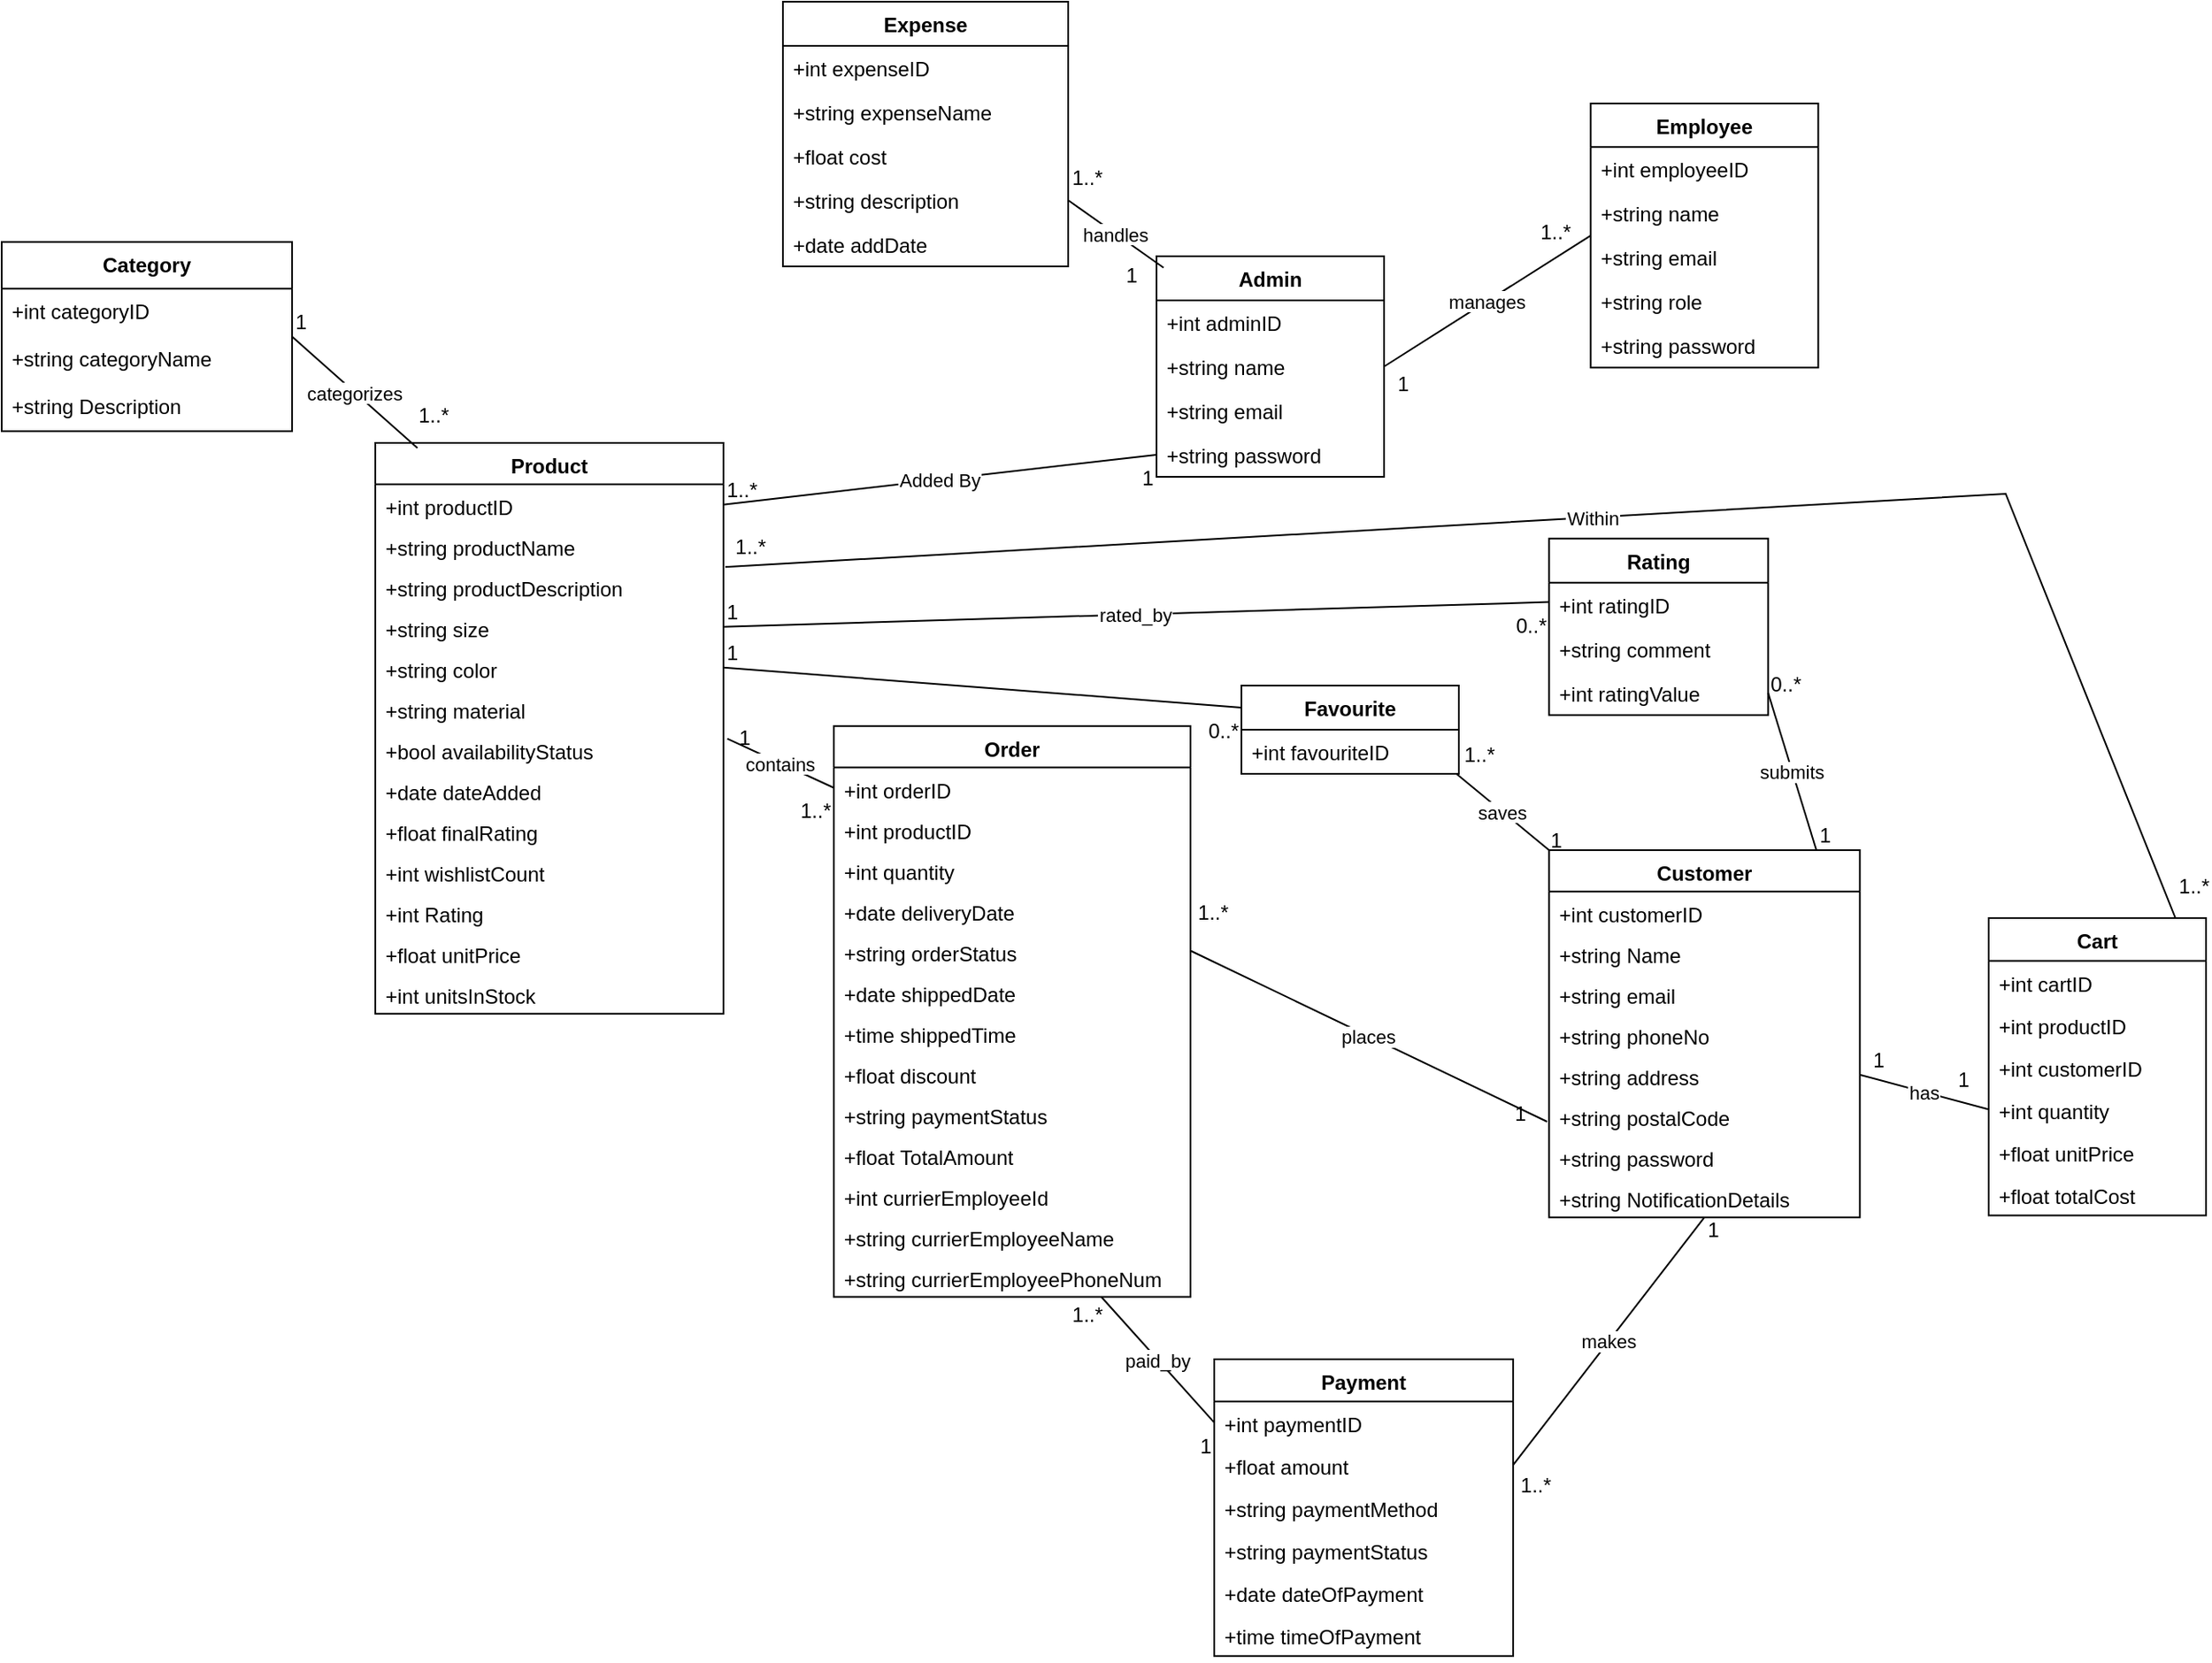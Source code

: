 <mxfile version="24.8.6">
  <diagram name="Page-1" id="sSUNiJWBVMpFFrQlbmdP">
    <mxGraphModel dx="2744" dy="2328" grid="1" gridSize="10" guides="1" tooltips="1" connect="1" arrows="1" fold="1" page="1" pageScale="1" pageWidth="850" pageHeight="1100" math="0" shadow="0">
      <root>
        <mxCell id="0" />
        <mxCell id="1" parent="0" />
        <mxCell id="ScmmdYI26w7pvmoBLU-k-143" value="Product" style="swimlane;fontStyle=1;align=center;verticalAlign=top;childLayout=stackLayout;horizontal=1;startSize=24.341;horizontalStack=0;resizeParent=1;resizeParentMax=0;resizeLast=0;collapsible=0;marginBottom=0;" parent="1" vertex="1">
          <mxGeometry x="290" y="-150" width="205" height="336.341" as="geometry" />
        </mxCell>
        <mxCell id="ScmmdYI26w7pvmoBLU-k-144" value="+int productID" style="text;strokeColor=none;fillColor=none;align=left;verticalAlign=top;spacingLeft=4;spacingRight=4;overflow=hidden;rotatable=0;points=[[0,0.5],[1,0.5]];portConstraint=eastwest;" parent="ScmmdYI26w7pvmoBLU-k-143" vertex="1">
          <mxGeometry y="24.341" width="205" height="24" as="geometry" />
        </mxCell>
        <mxCell id="ScmmdYI26w7pvmoBLU-k-145" value="+string productName" style="text;strokeColor=none;fillColor=none;align=left;verticalAlign=top;spacingLeft=4;spacingRight=4;overflow=hidden;rotatable=0;points=[[0,0.5],[1,0.5]];portConstraint=eastwest;" parent="ScmmdYI26w7pvmoBLU-k-143" vertex="1">
          <mxGeometry y="48.341" width="205" height="24" as="geometry" />
        </mxCell>
        <mxCell id="ScmmdYI26w7pvmoBLU-k-146" value="+string productDescription" style="text;strokeColor=none;fillColor=none;align=left;verticalAlign=top;spacingLeft=4;spacingRight=4;overflow=hidden;rotatable=0;points=[[0,0.5],[1,0.5]];portConstraint=eastwest;" parent="ScmmdYI26w7pvmoBLU-k-143" vertex="1">
          <mxGeometry y="72.341" width="205" height="24" as="geometry" />
        </mxCell>
        <mxCell id="ScmmdYI26w7pvmoBLU-k-147" value="+string size" style="text;strokeColor=none;fillColor=none;align=left;verticalAlign=top;spacingLeft=4;spacingRight=4;overflow=hidden;rotatable=0;points=[[0,0.5],[1,0.5]];portConstraint=eastwest;" parent="ScmmdYI26w7pvmoBLU-k-143" vertex="1">
          <mxGeometry y="96.341" width="205" height="24" as="geometry" />
        </mxCell>
        <mxCell id="ScmmdYI26w7pvmoBLU-k-148" value="+string color" style="text;strokeColor=none;fillColor=none;align=left;verticalAlign=top;spacingLeft=4;spacingRight=4;overflow=hidden;rotatable=0;points=[[0,0.5],[1,0.5]];portConstraint=eastwest;" parent="ScmmdYI26w7pvmoBLU-k-143" vertex="1">
          <mxGeometry y="120.341" width="205" height="24" as="geometry" />
        </mxCell>
        <mxCell id="ScmmdYI26w7pvmoBLU-k-149" value="+string material" style="text;strokeColor=none;fillColor=none;align=left;verticalAlign=top;spacingLeft=4;spacingRight=4;overflow=hidden;rotatable=0;points=[[0,0.5],[1,0.5]];portConstraint=eastwest;" parent="ScmmdYI26w7pvmoBLU-k-143" vertex="1">
          <mxGeometry y="144.341" width="205" height="24" as="geometry" />
        </mxCell>
        <mxCell id="ScmmdYI26w7pvmoBLU-k-150" value="+bool availabilityStatus" style="text;strokeColor=none;fillColor=none;align=left;verticalAlign=top;spacingLeft=4;spacingRight=4;overflow=hidden;rotatable=0;points=[[0,0.5],[1,0.5]];portConstraint=eastwest;" parent="ScmmdYI26w7pvmoBLU-k-143" vertex="1">
          <mxGeometry y="168.341" width="205" height="24" as="geometry" />
        </mxCell>
        <mxCell id="ScmmdYI26w7pvmoBLU-k-151" value="+date dateAdded" style="text;strokeColor=none;fillColor=none;align=left;verticalAlign=top;spacingLeft=4;spacingRight=4;overflow=hidden;rotatable=0;points=[[0,0.5],[1,0.5]];portConstraint=eastwest;" parent="ScmmdYI26w7pvmoBLU-k-143" vertex="1">
          <mxGeometry y="192.341" width="205" height="24" as="geometry" />
        </mxCell>
        <mxCell id="ScmmdYI26w7pvmoBLU-k-152" value="+float finalRating" style="text;strokeColor=none;fillColor=none;align=left;verticalAlign=top;spacingLeft=4;spacingRight=4;overflow=hidden;rotatable=0;points=[[0,0.5],[1,0.5]];portConstraint=eastwest;" parent="ScmmdYI26w7pvmoBLU-k-143" vertex="1">
          <mxGeometry y="216.341" width="205" height="24" as="geometry" />
        </mxCell>
        <mxCell id="ScmmdYI26w7pvmoBLU-k-154" value="+int wishlistCount" style="text;strokeColor=none;fillColor=none;align=left;verticalAlign=top;spacingLeft=4;spacingRight=4;overflow=hidden;rotatable=0;points=[[0,0.5],[1,0.5]];portConstraint=eastwest;" parent="ScmmdYI26w7pvmoBLU-k-143" vertex="1">
          <mxGeometry y="240.341" width="205" height="24" as="geometry" />
        </mxCell>
        <mxCell id="34ZibDvPMCApKAnHF6sJ-1" value="+int Rating" style="text;strokeColor=none;fillColor=none;align=left;verticalAlign=top;spacingLeft=4;spacingRight=4;overflow=hidden;rotatable=0;points=[[0,0.5],[1,0.5]];portConstraint=eastwest;" parent="ScmmdYI26w7pvmoBLU-k-143" vertex="1">
          <mxGeometry y="264.341" width="205" height="24" as="geometry" />
        </mxCell>
        <mxCell id="K6QkxCRquSAkjNnAn1gc-12" value="+float unitPrice" style="text;strokeColor=none;fillColor=none;align=left;verticalAlign=top;spacingLeft=4;spacingRight=4;overflow=hidden;rotatable=0;points=[[0,0.5],[1,0.5]];portConstraint=eastwest;" vertex="1" parent="ScmmdYI26w7pvmoBLU-k-143">
          <mxGeometry y="288.341" width="205" height="24" as="geometry" />
        </mxCell>
        <mxCell id="K6QkxCRquSAkjNnAn1gc-13" value="+int unitsInStock" style="text;strokeColor=none;fillColor=none;align=left;verticalAlign=top;spacingLeft=4;spacingRight=4;overflow=hidden;rotatable=0;points=[[0,0.5],[1,0.5]];portConstraint=eastwest;" vertex="1" parent="ScmmdYI26w7pvmoBLU-k-143">
          <mxGeometry y="312.341" width="205" height="24" as="geometry" />
        </mxCell>
        <mxCell id="ScmmdYI26w7pvmoBLU-k-157" value="Category" style="swimlane;fontStyle=1;align=center;verticalAlign=top;childLayout=stackLayout;horizontal=1;startSize=27.6;horizontalStack=0;resizeParent=1;resizeParentMax=0;resizeLast=0;collapsible=0;marginBottom=0;" parent="1" vertex="1">
          <mxGeometry x="70" y="-268.43" width="171" height="111.6" as="geometry" />
        </mxCell>
        <mxCell id="ScmmdYI26w7pvmoBLU-k-158" value="+int categoryID" style="text;strokeColor=none;fillColor=none;align=left;verticalAlign=top;spacingLeft=4;spacingRight=4;overflow=hidden;rotatable=0;points=[[0,0.5],[1,0.5]];portConstraint=eastwest;" parent="ScmmdYI26w7pvmoBLU-k-157" vertex="1">
          <mxGeometry y="27.6" width="171" height="28" as="geometry" />
        </mxCell>
        <mxCell id="ScmmdYI26w7pvmoBLU-k-159" value="+string categoryName" style="text;strokeColor=none;fillColor=none;align=left;verticalAlign=top;spacingLeft=4;spacingRight=4;overflow=hidden;rotatable=0;points=[[0,0.5],[1,0.5]];portConstraint=eastwest;" parent="ScmmdYI26w7pvmoBLU-k-157" vertex="1">
          <mxGeometry y="55.6" width="171" height="28" as="geometry" />
        </mxCell>
        <mxCell id="34ZibDvPMCApKAnHF6sJ-2" value="+string Description" style="text;strokeColor=none;fillColor=none;align=left;verticalAlign=top;spacingLeft=4;spacingRight=4;overflow=hidden;rotatable=0;points=[[0,0.5],[1,0.5]];portConstraint=eastwest;" parent="ScmmdYI26w7pvmoBLU-k-157" vertex="1">
          <mxGeometry y="83.6" width="171" height="28" as="geometry" />
        </mxCell>
        <mxCell id="ScmmdYI26w7pvmoBLU-k-161" value="Customer" style="swimlane;fontStyle=1;align=center;verticalAlign=top;childLayout=stackLayout;horizontal=1;startSize=24.341;horizontalStack=0;resizeParent=1;resizeParentMax=0;resizeLast=0;collapsible=0;marginBottom=0;" parent="1" vertex="1">
          <mxGeometry x="981.16" y="90.0" width="183" height="216.341" as="geometry" />
        </mxCell>
        <mxCell id="ScmmdYI26w7pvmoBLU-k-162" value="+int customerID" style="text;strokeColor=none;fillColor=none;align=left;verticalAlign=top;spacingLeft=4;spacingRight=4;overflow=hidden;rotatable=0;points=[[0,0.5],[1,0.5]];portConstraint=eastwest;" parent="ScmmdYI26w7pvmoBLU-k-161" vertex="1">
          <mxGeometry y="24.341" width="183" height="24" as="geometry" />
        </mxCell>
        <mxCell id="ScmmdYI26w7pvmoBLU-k-163" value="+string Name" style="text;strokeColor=none;fillColor=none;align=left;verticalAlign=top;spacingLeft=4;spacingRight=4;overflow=hidden;rotatable=0;points=[[0,0.5],[1,0.5]];portConstraint=eastwest;" parent="ScmmdYI26w7pvmoBLU-k-161" vertex="1">
          <mxGeometry y="48.341" width="183" height="24" as="geometry" />
        </mxCell>
        <mxCell id="ScmmdYI26w7pvmoBLU-k-165" value="+string email" style="text;strokeColor=none;fillColor=none;align=left;verticalAlign=top;spacingLeft=4;spacingRight=4;overflow=hidden;rotatable=0;points=[[0,0.5],[1,0.5]];portConstraint=eastwest;" parent="ScmmdYI26w7pvmoBLU-k-161" vertex="1">
          <mxGeometry y="72.341" width="183" height="24" as="geometry" />
        </mxCell>
        <mxCell id="ScmmdYI26w7pvmoBLU-k-166" value="+string phoneNo" style="text;strokeColor=none;fillColor=none;align=left;verticalAlign=top;spacingLeft=4;spacingRight=4;overflow=hidden;rotatable=0;points=[[0,0.5],[1,0.5]];portConstraint=eastwest;" parent="ScmmdYI26w7pvmoBLU-k-161" vertex="1">
          <mxGeometry y="96.341" width="183" height="24" as="geometry" />
        </mxCell>
        <mxCell id="ScmmdYI26w7pvmoBLU-k-167" value="+string address" style="text;strokeColor=none;fillColor=none;align=left;verticalAlign=top;spacingLeft=4;spacingRight=4;overflow=hidden;rotatable=0;points=[[0,0.5],[1,0.5]];portConstraint=eastwest;" parent="ScmmdYI26w7pvmoBLU-k-161" vertex="1">
          <mxGeometry y="120.341" width="183" height="24" as="geometry" />
        </mxCell>
        <mxCell id="ScmmdYI26w7pvmoBLU-k-170" value="+string postalCode" style="text;strokeColor=none;fillColor=none;align=left;verticalAlign=top;spacingLeft=4;spacingRight=4;overflow=hidden;rotatable=0;points=[[0,0.5],[1,0.5]];portConstraint=eastwest;" parent="ScmmdYI26w7pvmoBLU-k-161" vertex="1">
          <mxGeometry y="144.341" width="183" height="24" as="geometry" />
        </mxCell>
        <mxCell id="ScmmdYI26w7pvmoBLU-k-172" value="+string password" style="text;strokeColor=none;fillColor=none;align=left;verticalAlign=top;spacingLeft=4;spacingRight=4;overflow=hidden;rotatable=0;points=[[0,0.5],[1,0.5]];portConstraint=eastwest;" parent="ScmmdYI26w7pvmoBLU-k-161" vertex="1">
          <mxGeometry y="168.341" width="183" height="24" as="geometry" />
        </mxCell>
        <mxCell id="K6QkxCRquSAkjNnAn1gc-8" value="+string NotificationDetails" style="text;strokeColor=none;fillColor=none;align=left;verticalAlign=top;spacingLeft=4;spacingRight=4;overflow=hidden;rotatable=0;points=[[0,0.5],[1,0.5]];portConstraint=eastwest;" vertex="1" parent="ScmmdYI26w7pvmoBLU-k-161">
          <mxGeometry y="192.341" width="183" height="24" as="geometry" />
        </mxCell>
        <mxCell id="ScmmdYI26w7pvmoBLU-k-175" value="Cart" style="swimlane;fontStyle=1;align=center;verticalAlign=top;childLayout=stackLayout;horizontal=1;startSize=25.253;horizontalStack=0;resizeParent=1;resizeParentMax=0;resizeLast=0;collapsible=0;marginBottom=0;" parent="1" vertex="1">
          <mxGeometry x="1240" y="130.0" width="128" height="175.253" as="geometry" />
        </mxCell>
        <mxCell id="ScmmdYI26w7pvmoBLU-k-176" value="+int cartID" style="text;strokeColor=none;fillColor=none;align=left;verticalAlign=top;spacingLeft=4;spacingRight=4;overflow=hidden;rotatable=0;points=[[0,0.5],[1,0.5]];portConstraint=eastwest;" parent="ScmmdYI26w7pvmoBLU-k-175" vertex="1">
          <mxGeometry y="25.253" width="128" height="25" as="geometry" />
        </mxCell>
        <mxCell id="ScmmdYI26w7pvmoBLU-k-177" value="+int productID" style="text;strokeColor=none;fillColor=none;align=left;verticalAlign=top;spacingLeft=4;spacingRight=4;overflow=hidden;rotatable=0;points=[[0,0.5],[1,0.5]];portConstraint=eastwest;" parent="ScmmdYI26w7pvmoBLU-k-175" vertex="1">
          <mxGeometry y="50.253" width="128" height="25" as="geometry" />
        </mxCell>
        <mxCell id="ScmmdYI26w7pvmoBLU-k-178" value="+int customerID" style="text;strokeColor=none;fillColor=none;align=left;verticalAlign=top;spacingLeft=4;spacingRight=4;overflow=hidden;rotatable=0;points=[[0,0.5],[1,0.5]];portConstraint=eastwest;" parent="ScmmdYI26w7pvmoBLU-k-175" vertex="1">
          <mxGeometry y="75.253" width="128" height="25" as="geometry" />
        </mxCell>
        <mxCell id="ScmmdYI26w7pvmoBLU-k-179" value="+int quantity" style="text;strokeColor=none;fillColor=none;align=left;verticalAlign=top;spacingLeft=4;spacingRight=4;overflow=hidden;rotatable=0;points=[[0,0.5],[1,0.5]];portConstraint=eastwest;" parent="ScmmdYI26w7pvmoBLU-k-175" vertex="1">
          <mxGeometry y="100.253" width="128" height="25" as="geometry" />
        </mxCell>
        <mxCell id="ScmmdYI26w7pvmoBLU-k-180" value="+float unitPrice" style="text;strokeColor=none;fillColor=none;align=left;verticalAlign=top;spacingLeft=4;spacingRight=4;overflow=hidden;rotatable=0;points=[[0,0.5],[1,0.5]];portConstraint=eastwest;" parent="ScmmdYI26w7pvmoBLU-k-175" vertex="1">
          <mxGeometry y="125.253" width="128" height="25" as="geometry" />
        </mxCell>
        <mxCell id="ScmmdYI26w7pvmoBLU-k-181" value="+float totalCost" style="text;strokeColor=none;fillColor=none;align=left;verticalAlign=top;spacingLeft=4;spacingRight=4;overflow=hidden;rotatable=0;points=[[0,0.5],[1,0.5]];portConstraint=eastwest;" parent="ScmmdYI26w7pvmoBLU-k-175" vertex="1">
          <mxGeometry y="150.253" width="128" height="25" as="geometry" />
        </mxCell>
        <mxCell id="ScmmdYI26w7pvmoBLU-k-183" value="Order" style="swimlane;fontStyle=1;align=center;verticalAlign=top;childLayout=stackLayout;horizontal=1;startSize=24.432;horizontalStack=0;resizeParent=1;resizeParentMax=0;resizeLast=0;collapsible=0;marginBottom=0;" parent="1" vertex="1">
          <mxGeometry x="560" y="16.82" width="210" height="336.432" as="geometry" />
        </mxCell>
        <mxCell id="ScmmdYI26w7pvmoBLU-k-184" value="+int orderID" style="text;strokeColor=none;fillColor=none;align=left;verticalAlign=top;spacingLeft=4;spacingRight=4;overflow=hidden;rotatable=0;points=[[0,0.5],[1,0.5]];portConstraint=eastwest;" parent="ScmmdYI26w7pvmoBLU-k-183" vertex="1">
          <mxGeometry y="24.432" width="210" height="24" as="geometry" />
        </mxCell>
        <mxCell id="ScmmdYI26w7pvmoBLU-k-186" value="+int productID" style="text;strokeColor=none;fillColor=none;align=left;verticalAlign=top;spacingLeft=4;spacingRight=4;overflow=hidden;rotatable=0;points=[[0,0.5],[1,0.5]];portConstraint=eastwest;" parent="ScmmdYI26w7pvmoBLU-k-183" vertex="1">
          <mxGeometry y="48.432" width="210" height="24" as="geometry" />
        </mxCell>
        <mxCell id="ScmmdYI26w7pvmoBLU-k-187" value="+int quantity" style="text;strokeColor=none;fillColor=none;align=left;verticalAlign=top;spacingLeft=4;spacingRight=4;overflow=hidden;rotatable=0;points=[[0,0.5],[1,0.5]];portConstraint=eastwest;" parent="ScmmdYI26w7pvmoBLU-k-183" vertex="1">
          <mxGeometry y="72.432" width="210" height="24" as="geometry" />
        </mxCell>
        <mxCell id="ScmmdYI26w7pvmoBLU-k-188" value="+date deliveryDate" style="text;strokeColor=none;fillColor=none;align=left;verticalAlign=top;spacingLeft=4;spacingRight=4;overflow=hidden;rotatable=0;points=[[0,0.5],[1,0.5]];portConstraint=eastwest;" parent="ScmmdYI26w7pvmoBLU-k-183" vertex="1">
          <mxGeometry y="96.432" width="210" height="24" as="geometry" />
        </mxCell>
        <mxCell id="ScmmdYI26w7pvmoBLU-k-189" value="+string orderStatus" style="text;strokeColor=none;fillColor=none;align=left;verticalAlign=top;spacingLeft=4;spacingRight=4;overflow=hidden;rotatable=0;points=[[0,0.5],[1,0.5]];portConstraint=eastwest;" parent="ScmmdYI26w7pvmoBLU-k-183" vertex="1">
          <mxGeometry y="120.432" width="210" height="24" as="geometry" />
        </mxCell>
        <mxCell id="ScmmdYI26w7pvmoBLU-k-190" value="+date shippedDate" style="text;strokeColor=none;fillColor=none;align=left;verticalAlign=top;spacingLeft=4;spacingRight=4;overflow=hidden;rotatable=0;points=[[0,0.5],[1,0.5]];portConstraint=eastwest;" parent="ScmmdYI26w7pvmoBLU-k-183" vertex="1">
          <mxGeometry y="144.432" width="210" height="24" as="geometry" />
        </mxCell>
        <mxCell id="ScmmdYI26w7pvmoBLU-k-191" value="+time shippedTime" style="text;strokeColor=none;fillColor=none;align=left;verticalAlign=top;spacingLeft=4;spacingRight=4;overflow=hidden;rotatable=0;points=[[0,0.5],[1,0.5]];portConstraint=eastwest;" parent="ScmmdYI26w7pvmoBLU-k-183" vertex="1">
          <mxGeometry y="168.432" width="210" height="24" as="geometry" />
        </mxCell>
        <mxCell id="ScmmdYI26w7pvmoBLU-k-192" value="+float discount" style="text;strokeColor=none;fillColor=none;align=left;verticalAlign=top;spacingLeft=4;spacingRight=4;overflow=hidden;rotatable=0;points=[[0,0.5],[1,0.5]];portConstraint=eastwest;" parent="ScmmdYI26w7pvmoBLU-k-183" vertex="1">
          <mxGeometry y="192.432" width="210" height="24" as="geometry" />
        </mxCell>
        <mxCell id="ScmmdYI26w7pvmoBLU-k-193" value="+string paymentStatus" style="text;strokeColor=none;fillColor=none;align=left;verticalAlign=top;spacingLeft=4;spacingRight=4;overflow=hidden;rotatable=0;points=[[0,0.5],[1,0.5]];portConstraint=eastwest;" parent="ScmmdYI26w7pvmoBLU-k-183" vertex="1">
          <mxGeometry y="216.432" width="210" height="24" as="geometry" />
        </mxCell>
        <mxCell id="ScmmdYI26w7pvmoBLU-k-194" value="+float TotalAmount" style="text;strokeColor=none;fillColor=none;align=left;verticalAlign=top;spacingLeft=4;spacingRight=4;overflow=hidden;rotatable=0;points=[[0,0.5],[1,0.5]];portConstraint=eastwest;" parent="ScmmdYI26w7pvmoBLU-k-183" vertex="1">
          <mxGeometry y="240.432" width="210" height="24" as="geometry" />
        </mxCell>
        <mxCell id="K6QkxCRquSAkjNnAn1gc-4" value="+int currierEmployeeId" style="text;strokeColor=none;fillColor=none;align=left;verticalAlign=top;spacingLeft=4;spacingRight=4;overflow=hidden;rotatable=0;points=[[0,0.5],[1,0.5]];portConstraint=eastwest;" vertex="1" parent="ScmmdYI26w7pvmoBLU-k-183">
          <mxGeometry y="264.432" width="210" height="24" as="geometry" />
        </mxCell>
        <mxCell id="K6QkxCRquSAkjNnAn1gc-5" value="+string currierEmployeeName" style="text;strokeColor=none;fillColor=none;align=left;verticalAlign=top;spacingLeft=4;spacingRight=4;overflow=hidden;rotatable=0;points=[[0,0.5],[1,0.5]];portConstraint=eastwest;" vertex="1" parent="ScmmdYI26w7pvmoBLU-k-183">
          <mxGeometry y="288.432" width="210" height="24" as="geometry" />
        </mxCell>
        <mxCell id="K6QkxCRquSAkjNnAn1gc-6" value="+string currierEmployeePhoneNum" style="text;strokeColor=none;fillColor=none;align=left;verticalAlign=top;spacingLeft=4;spacingRight=4;overflow=hidden;rotatable=0;points=[[0,0.5],[1,0.5]];portConstraint=eastwest;" vertex="1" parent="ScmmdYI26w7pvmoBLU-k-183">
          <mxGeometry y="312.432" width="210" height="24" as="geometry" />
        </mxCell>
        <mxCell id="ScmmdYI26w7pvmoBLU-k-202" value="Employee" style="swimlane;fontStyle=1;align=center;verticalAlign=top;childLayout=stackLayout;horizontal=1;startSize=25.569;horizontalStack=0;resizeParent=1;resizeParentMax=0;resizeLast=0;collapsible=0;marginBottom=0;" parent="1" vertex="1">
          <mxGeometry x="1005.66" y="-350.0" width="134" height="155.569" as="geometry" />
        </mxCell>
        <mxCell id="ScmmdYI26w7pvmoBLU-k-203" value="+int employeeID" style="text;strokeColor=none;fillColor=none;align=left;verticalAlign=top;spacingLeft=4;spacingRight=4;overflow=hidden;rotatable=0;points=[[0,0.5],[1,0.5]];portConstraint=eastwest;" parent="ScmmdYI26w7pvmoBLU-k-202" vertex="1">
          <mxGeometry y="25.569" width="134" height="26" as="geometry" />
        </mxCell>
        <mxCell id="ScmmdYI26w7pvmoBLU-k-204" value="+string name" style="text;strokeColor=none;fillColor=none;align=left;verticalAlign=top;spacingLeft=4;spacingRight=4;overflow=hidden;rotatable=0;points=[[0,0.5],[1,0.5]];portConstraint=eastwest;" parent="ScmmdYI26w7pvmoBLU-k-202" vertex="1">
          <mxGeometry y="51.569" width="134" height="26" as="geometry" />
        </mxCell>
        <mxCell id="ScmmdYI26w7pvmoBLU-k-205" value="+string email" style="text;strokeColor=none;fillColor=none;align=left;verticalAlign=top;spacingLeft=4;spacingRight=4;overflow=hidden;rotatable=0;points=[[0,0.5],[1,0.5]];portConstraint=eastwest;" parent="ScmmdYI26w7pvmoBLU-k-202" vertex="1">
          <mxGeometry y="77.569" width="134" height="26" as="geometry" />
        </mxCell>
        <mxCell id="ScmmdYI26w7pvmoBLU-k-206" value="+string role" style="text;strokeColor=none;fillColor=none;align=left;verticalAlign=top;spacingLeft=4;spacingRight=4;overflow=hidden;rotatable=0;points=[[0,0.5],[1,0.5]];portConstraint=eastwest;" parent="ScmmdYI26w7pvmoBLU-k-202" vertex="1">
          <mxGeometry y="103.569" width="134" height="26" as="geometry" />
        </mxCell>
        <mxCell id="ScmmdYI26w7pvmoBLU-k-207" value="+string password" style="text;strokeColor=none;fillColor=none;align=left;verticalAlign=top;spacingLeft=4;spacingRight=4;overflow=hidden;rotatable=0;points=[[0,0.5],[1,0.5]];portConstraint=eastwest;" parent="ScmmdYI26w7pvmoBLU-k-202" vertex="1">
          <mxGeometry y="129.569" width="134" height="26" as="geometry" />
        </mxCell>
        <mxCell id="ScmmdYI26w7pvmoBLU-k-209" value="Admin" style="swimlane;fontStyle=1;align=center;verticalAlign=top;childLayout=stackLayout;horizontal=1;startSize=26;horizontalStack=0;resizeParent=1;resizeParentMax=0;resizeLast=0;collapsible=0;marginBottom=0;" parent="1" vertex="1">
          <mxGeometry x="750" y="-260" width="134" height="130" as="geometry" />
        </mxCell>
        <mxCell id="ScmmdYI26w7pvmoBLU-k-210" value="+int adminID" style="text;strokeColor=none;fillColor=none;align=left;verticalAlign=top;spacingLeft=4;spacingRight=4;overflow=hidden;rotatable=0;points=[[0,0.5],[1,0.5]];portConstraint=eastwest;" parent="ScmmdYI26w7pvmoBLU-k-209" vertex="1">
          <mxGeometry y="26" width="134" height="26" as="geometry" />
        </mxCell>
        <mxCell id="ScmmdYI26w7pvmoBLU-k-211" value="+string name" style="text;strokeColor=none;fillColor=none;align=left;verticalAlign=top;spacingLeft=4;spacingRight=4;overflow=hidden;rotatable=0;points=[[0,0.5],[1,0.5]];portConstraint=eastwest;" parent="ScmmdYI26w7pvmoBLU-k-209" vertex="1">
          <mxGeometry y="52" width="134" height="26" as="geometry" />
        </mxCell>
        <mxCell id="ScmmdYI26w7pvmoBLU-k-212" value="+string email" style="text;strokeColor=none;fillColor=none;align=left;verticalAlign=top;spacingLeft=4;spacingRight=4;overflow=hidden;rotatable=0;points=[[0,0.5],[1,0.5]];portConstraint=eastwest;" parent="ScmmdYI26w7pvmoBLU-k-209" vertex="1">
          <mxGeometry y="78" width="134" height="26" as="geometry" />
        </mxCell>
        <mxCell id="ScmmdYI26w7pvmoBLU-k-213" value="+string password" style="text;strokeColor=none;fillColor=none;align=left;verticalAlign=top;spacingLeft=4;spacingRight=4;overflow=hidden;rotatable=0;points=[[0,0.5],[1,0.5]];portConstraint=eastwest;" parent="ScmmdYI26w7pvmoBLU-k-209" vertex="1">
          <mxGeometry y="104" width="134" height="26" as="geometry" />
        </mxCell>
        <mxCell id="ScmmdYI26w7pvmoBLU-k-215" value="Payment" style="swimlane;fontStyle=1;align=center;verticalAlign=top;childLayout=stackLayout;horizontal=1;startSize=24.821;horizontalStack=0;resizeParent=1;resizeParentMax=0;resizeLast=0;collapsible=0;marginBottom=0;" parent="1" vertex="1">
          <mxGeometry x="784" y="390" width="176" height="174.821" as="geometry" />
        </mxCell>
        <mxCell id="ScmmdYI26w7pvmoBLU-k-216" value="+int paymentID" style="text;strokeColor=none;fillColor=none;align=left;verticalAlign=top;spacingLeft=4;spacingRight=4;overflow=hidden;rotatable=0;points=[[0,0.5],[1,0.5]];portConstraint=eastwest;" parent="ScmmdYI26w7pvmoBLU-k-215" vertex="1">
          <mxGeometry y="24.821" width="176" height="25" as="geometry" />
        </mxCell>
        <mxCell id="ScmmdYI26w7pvmoBLU-k-219" value="+float amount" style="text;strokeColor=none;fillColor=none;align=left;verticalAlign=top;spacingLeft=4;spacingRight=4;overflow=hidden;rotatable=0;points=[[0,0.5],[1,0.5]];portConstraint=eastwest;" parent="ScmmdYI26w7pvmoBLU-k-215" vertex="1">
          <mxGeometry y="49.821" width="176" height="25" as="geometry" />
        </mxCell>
        <mxCell id="ScmmdYI26w7pvmoBLU-k-220" value="+string paymentMethod" style="text;strokeColor=none;fillColor=none;align=left;verticalAlign=top;spacingLeft=4;spacingRight=4;overflow=hidden;rotatable=0;points=[[0,0.5],[1,0.5]];portConstraint=eastwest;" parent="ScmmdYI26w7pvmoBLU-k-215" vertex="1">
          <mxGeometry y="74.821" width="176" height="25" as="geometry" />
        </mxCell>
        <mxCell id="ScmmdYI26w7pvmoBLU-k-221" value="+string paymentStatus" style="text;strokeColor=none;fillColor=none;align=left;verticalAlign=top;spacingLeft=4;spacingRight=4;overflow=hidden;rotatable=0;points=[[0,0.5],[1,0.5]];portConstraint=eastwest;" parent="ScmmdYI26w7pvmoBLU-k-215" vertex="1">
          <mxGeometry y="99.821" width="176" height="25" as="geometry" />
        </mxCell>
        <mxCell id="ScmmdYI26w7pvmoBLU-k-222" value="+date dateOfPayment" style="text;strokeColor=none;fillColor=none;align=left;verticalAlign=top;spacingLeft=4;spacingRight=4;overflow=hidden;rotatable=0;points=[[0,0.5],[1,0.5]];portConstraint=eastwest;" parent="ScmmdYI26w7pvmoBLU-k-215" vertex="1">
          <mxGeometry y="124.821" width="176" height="25" as="geometry" />
        </mxCell>
        <mxCell id="ScmmdYI26w7pvmoBLU-k-223" value="+time timeOfPayment" style="text;strokeColor=none;fillColor=none;align=left;verticalAlign=top;spacingLeft=4;spacingRight=4;overflow=hidden;rotatable=0;points=[[0,0.5],[1,0.5]];portConstraint=eastwest;" parent="ScmmdYI26w7pvmoBLU-k-215" vertex="1">
          <mxGeometry y="149.821" width="176" height="25" as="geometry" />
        </mxCell>
        <mxCell id="ScmmdYI26w7pvmoBLU-k-225" value="Rating" style="swimlane;fontStyle=1;align=center;verticalAlign=top;childLayout=stackLayout;horizontal=1;startSize=26;horizontalStack=0;resizeParent=1;resizeParentMax=0;resizeLast=0;collapsible=0;marginBottom=0;" parent="1" vertex="1">
          <mxGeometry x="981.16" y="-93.66" width="129" height="104" as="geometry" />
        </mxCell>
        <mxCell id="ScmmdYI26w7pvmoBLU-k-226" value="+int ratingID" style="text;strokeColor=none;fillColor=none;align=left;verticalAlign=top;spacingLeft=4;spacingRight=4;overflow=hidden;rotatable=0;points=[[0,0.5],[1,0.5]];portConstraint=eastwest;" parent="ScmmdYI26w7pvmoBLU-k-225" vertex="1">
          <mxGeometry y="26" width="129" height="26" as="geometry" />
        </mxCell>
        <mxCell id="ScmmdYI26w7pvmoBLU-k-227" value="+string comment" style="text;strokeColor=none;fillColor=none;align=left;verticalAlign=top;spacingLeft=4;spacingRight=4;overflow=hidden;rotatable=0;points=[[0,0.5],[1,0.5]];portConstraint=eastwest;" parent="ScmmdYI26w7pvmoBLU-k-225" vertex="1">
          <mxGeometry y="52" width="129" height="26" as="geometry" />
        </mxCell>
        <mxCell id="ScmmdYI26w7pvmoBLU-k-229" value="+int ratingValue" style="text;strokeColor=none;fillColor=none;align=left;verticalAlign=top;spacingLeft=4;spacingRight=4;overflow=hidden;rotatable=0;points=[[0,0.5],[1,0.5]];portConstraint=eastwest;" parent="ScmmdYI26w7pvmoBLU-k-225" vertex="1">
          <mxGeometry y="78" width="129" height="26" as="geometry" />
        </mxCell>
        <mxCell id="ScmmdYI26w7pvmoBLU-k-231" value="Expense" style="swimlane;fontStyle=1;align=center;verticalAlign=top;childLayout=stackLayout;horizontal=1;startSize=26;horizontalStack=0;resizeParent=1;resizeParentMax=0;resizeLast=0;collapsible=0;marginBottom=0;" parent="1" vertex="1">
          <mxGeometry x="530" y="-410" width="168" height="156" as="geometry" />
        </mxCell>
        <mxCell id="ScmmdYI26w7pvmoBLU-k-232" value="+int expenseID" style="text;strokeColor=none;fillColor=none;align=left;verticalAlign=top;spacingLeft=4;spacingRight=4;overflow=hidden;rotatable=0;points=[[0,0.5],[1,0.5]];portConstraint=eastwest;" parent="ScmmdYI26w7pvmoBLU-k-231" vertex="1">
          <mxGeometry y="26" width="168" height="26" as="geometry" />
        </mxCell>
        <mxCell id="ScmmdYI26w7pvmoBLU-k-233" value="+string expenseName" style="text;strokeColor=none;fillColor=none;align=left;verticalAlign=top;spacingLeft=4;spacingRight=4;overflow=hidden;rotatable=0;points=[[0,0.5],[1,0.5]];portConstraint=eastwest;" parent="ScmmdYI26w7pvmoBLU-k-231" vertex="1">
          <mxGeometry y="52" width="168" height="26" as="geometry" />
        </mxCell>
        <mxCell id="ScmmdYI26w7pvmoBLU-k-234" value="+float cost" style="text;strokeColor=none;fillColor=none;align=left;verticalAlign=top;spacingLeft=4;spacingRight=4;overflow=hidden;rotatable=0;points=[[0,0.5],[1,0.5]];portConstraint=eastwest;" parent="ScmmdYI26w7pvmoBLU-k-231" vertex="1">
          <mxGeometry y="78" width="168" height="26" as="geometry" />
        </mxCell>
        <mxCell id="ScmmdYI26w7pvmoBLU-k-235" value="+string description" style="text;strokeColor=none;fillColor=none;align=left;verticalAlign=top;spacingLeft=4;spacingRight=4;overflow=hidden;rotatable=0;points=[[0,0.5],[1,0.5]];portConstraint=eastwest;" parent="ScmmdYI26w7pvmoBLU-k-231" vertex="1">
          <mxGeometry y="104" width="168" height="26" as="geometry" />
        </mxCell>
        <mxCell id="K6QkxCRquSAkjNnAn1gc-1" value="+date addDate" style="text;strokeColor=none;fillColor=none;align=left;verticalAlign=top;spacingLeft=4;spacingRight=4;overflow=hidden;rotatable=0;points=[[0,0.5],[1,0.5]];portConstraint=eastwest;" vertex="1" parent="ScmmdYI26w7pvmoBLU-k-231">
          <mxGeometry y="130" width="168" height="26" as="geometry" />
        </mxCell>
        <mxCell id="ScmmdYI26w7pvmoBLU-k-237" value="Favourite" style="swimlane;fontStyle=1;align=center;verticalAlign=top;childLayout=stackLayout;horizontal=1;startSize=26;horizontalStack=0;resizeParent=1;resizeParentMax=0;resizeLast=0;collapsible=0;marginBottom=0;" parent="1" vertex="1">
          <mxGeometry x="800" y="-7.0" width="128" height="52" as="geometry" />
        </mxCell>
        <mxCell id="ScmmdYI26w7pvmoBLU-k-238" value="+int favouriteID" style="text;strokeColor=none;fillColor=none;align=left;verticalAlign=top;spacingLeft=4;spacingRight=4;overflow=hidden;rotatable=0;points=[[0,0.5],[1,0.5]];portConstraint=eastwest;" parent="ScmmdYI26w7pvmoBLU-k-237" vertex="1">
          <mxGeometry y="26" width="128" height="26" as="geometry" />
        </mxCell>
        <mxCell id="ScmmdYI26w7pvmoBLU-k-249" value="rated_by" style="startArrow=none;endArrow=none;exitX=1;exitY=0.5;entryX=0;entryY=0.36;rounded=0;exitDx=0;exitDy=0;" parent="1" source="ScmmdYI26w7pvmoBLU-k-147" target="ScmmdYI26w7pvmoBLU-k-225" edge="1">
          <mxGeometry relative="1" as="geometry" />
        </mxCell>
        <mxCell id="ScmmdYI26w7pvmoBLU-k-250" value="1" style="edgeLabel;resizable=0;labelBackgroundColor=none;fontSize=12;align=left;verticalAlign=bottom;" parent="ScmmdYI26w7pvmoBLU-k-249" vertex="1">
          <mxGeometry x="-1" relative="1" as="geometry" />
        </mxCell>
        <mxCell id="ScmmdYI26w7pvmoBLU-k-251" value="0..*" style="edgeLabel;resizable=0;labelBackgroundColor=none;fontSize=12;align=right;verticalAlign=top;" parent="ScmmdYI26w7pvmoBLU-k-249" vertex="1">
          <mxGeometry x="1" relative="1" as="geometry" />
        </mxCell>
        <mxCell id="ScmmdYI26w7pvmoBLU-k-258" value="categorizes" style="curved=1;startArrow=none;endArrow=none;exitX=1;exitY=0.5;entryX=0.121;entryY=0.009;rounded=0;entryDx=0;entryDy=0;entryPerimeter=0;" parent="1" source="ScmmdYI26w7pvmoBLU-k-157" target="ScmmdYI26w7pvmoBLU-k-143" edge="1">
          <mxGeometry relative="1" as="geometry">
            <Array as="points" />
          </mxGeometry>
        </mxCell>
        <mxCell id="ScmmdYI26w7pvmoBLU-k-259" value="1" style="edgeLabel;resizable=0;labelBackgroundColor=none;fontSize=12;align=left;verticalAlign=bottom;" parent="ScmmdYI26w7pvmoBLU-k-258" vertex="1">
          <mxGeometry x="-1" relative="1" as="geometry" />
        </mxCell>
        <mxCell id="ScmmdYI26w7pvmoBLU-k-260" value="1..*" style="edgeLabel;resizable=0;labelBackgroundColor=none;fontSize=12;align=right;verticalAlign=top;" parent="ScmmdYI26w7pvmoBLU-k-258" vertex="1">
          <mxGeometry x="1" relative="1" as="geometry">
            <mxPoint x="20" y="-33" as="offset" />
          </mxGeometry>
        </mxCell>
        <mxCell id="ScmmdYI26w7pvmoBLU-k-261" value="has" style="startArrow=none;endArrow=none;exitX=1;exitY=0.5;entryX=0;entryY=0.5;rounded=0;exitDx=0;exitDy=0;entryDx=0;entryDy=0;" parent="1" source="ScmmdYI26w7pvmoBLU-k-167" target="ScmmdYI26w7pvmoBLU-k-179" edge="1">
          <mxGeometry relative="1" as="geometry" />
        </mxCell>
        <mxCell id="ScmmdYI26w7pvmoBLU-k-262" value="1" style="edgeLabel;resizable=0;labelBackgroundColor=none;fontSize=12;align=right;verticalAlign=bottom;" parent="ScmmdYI26w7pvmoBLU-k-261" vertex="1">
          <mxGeometry x="-1" relative="1" as="geometry">
            <mxPoint x="16" as="offset" />
          </mxGeometry>
        </mxCell>
        <mxCell id="ScmmdYI26w7pvmoBLU-k-263" value="1" style="edgeLabel;resizable=0;labelBackgroundColor=none;fontSize=12;align=left;verticalAlign=top;" parent="ScmmdYI26w7pvmoBLU-k-261" vertex="1">
          <mxGeometry x="1" relative="1" as="geometry">
            <mxPoint x="-20" y="-31" as="offset" />
          </mxGeometry>
        </mxCell>
        <mxCell id="ScmmdYI26w7pvmoBLU-k-264" value="places" style="startArrow=none;endArrow=none;entryX=1;entryY=0.5;rounded=0;entryDx=0;entryDy=0;" parent="1" target="ScmmdYI26w7pvmoBLU-k-189" edge="1">
          <mxGeometry relative="1" as="geometry">
            <mxPoint x="980" y="250" as="sourcePoint" />
          </mxGeometry>
        </mxCell>
        <mxCell id="ScmmdYI26w7pvmoBLU-k-265" value="1" style="edgeLabel;resizable=0;labelBackgroundColor=none;fontSize=12;align=left;verticalAlign=bottom;" parent="ScmmdYI26w7pvmoBLU-k-264" vertex="1">
          <mxGeometry x="-1" relative="1" as="geometry">
            <mxPoint x="-21" y="4" as="offset" />
          </mxGeometry>
        </mxCell>
        <mxCell id="ScmmdYI26w7pvmoBLU-k-266" value="1..*" style="edgeLabel;resizable=0;labelBackgroundColor=none;fontSize=12;align=right;verticalAlign=top;" parent="ScmmdYI26w7pvmoBLU-k-264" vertex="1">
          <mxGeometry x="1" relative="1" as="geometry">
            <mxPoint x="24" y="-36" as="offset" />
          </mxGeometry>
        </mxCell>
        <mxCell id="K6QkxCRquSAkjNnAn1gc-7" value="1..*" style="edgeLabel;resizable=0;labelBackgroundColor=none;fontSize=12;align=right;verticalAlign=top;" vertex="1" parent="ScmmdYI26w7pvmoBLU-k-264">
          <mxGeometry x="1" relative="1" as="geometry">
            <mxPoint x="-50" y="201" as="offset" />
          </mxGeometry>
        </mxCell>
        <mxCell id="ScmmdYI26w7pvmoBLU-k-267" value="submits" style="startArrow=none;endArrow=none;exitX=0.86;exitY=0;entryX=1;entryY=0.5;rounded=0;entryDx=0;entryDy=0;" parent="1" source="ScmmdYI26w7pvmoBLU-k-161" target="ScmmdYI26w7pvmoBLU-k-229" edge="1">
          <mxGeometry relative="1" as="geometry" />
        </mxCell>
        <mxCell id="ScmmdYI26w7pvmoBLU-k-268" value="1" style="edgeLabel;resizable=0;labelBackgroundColor=none;fontSize=12;align=left;verticalAlign=bottom;" parent="ScmmdYI26w7pvmoBLU-k-267" vertex="1">
          <mxGeometry x="-1" relative="1" as="geometry" />
        </mxCell>
        <mxCell id="ScmmdYI26w7pvmoBLU-k-269" value="0..*" style="edgeLabel;resizable=0;labelBackgroundColor=none;fontSize=12;align=right;verticalAlign=top;" parent="ScmmdYI26w7pvmoBLU-k-267" vertex="1">
          <mxGeometry x="1" relative="1" as="geometry">
            <mxPoint x="21" y="-19" as="offset" />
          </mxGeometry>
        </mxCell>
        <mxCell id="ScmmdYI26w7pvmoBLU-k-270" value="makes" style="startArrow=none;endArrow=none;exitX=0.5;exitY=1;entryX=1;entryY=0.5;rounded=0;entryDx=0;entryDy=0;exitDx=0;exitDy=0;" parent="1" source="ScmmdYI26w7pvmoBLU-k-161" edge="1">
          <mxGeometry relative="1" as="geometry">
            <mxPoint x="960" y="452.321" as="targetPoint" />
          </mxGeometry>
        </mxCell>
        <mxCell id="ScmmdYI26w7pvmoBLU-k-271" value="1" style="edgeLabel;resizable=0;labelBackgroundColor=none;fontSize=12;align=left;verticalAlign=bottom;" parent="ScmmdYI26w7pvmoBLU-k-270" vertex="1">
          <mxGeometry x="-1" relative="1" as="geometry">
            <mxPoint y="16" as="offset" />
          </mxGeometry>
        </mxCell>
        <mxCell id="ScmmdYI26w7pvmoBLU-k-272" value="1..*" style="edgeLabel;resizable=0;labelBackgroundColor=none;fontSize=12;align=right;verticalAlign=top;" parent="ScmmdYI26w7pvmoBLU-k-270" vertex="1">
          <mxGeometry x="1" relative="1" as="geometry">
            <mxPoint x="24" y="-2" as="offset" />
          </mxGeometry>
        </mxCell>
        <mxCell id="ScmmdYI26w7pvmoBLU-k-273" value="saves" style="startArrow=none;endArrow=none;exitX=0;exitY=0;entryX=0.989;entryY=1;rounded=0;exitDx=0;exitDy=0;entryDx=0;entryDy=0;entryPerimeter=0;" parent="1" source="ScmmdYI26w7pvmoBLU-k-161" target="ScmmdYI26w7pvmoBLU-k-238" edge="1">
          <mxGeometry relative="1" as="geometry" />
        </mxCell>
        <mxCell id="ScmmdYI26w7pvmoBLU-k-274" value="1" style="edgeLabel;resizable=0;labelBackgroundColor=none;fontSize=12;align=left;verticalAlign=bottom;" parent="ScmmdYI26w7pvmoBLU-k-273" vertex="1">
          <mxGeometry x="-1" relative="1" as="geometry">
            <mxPoint x="-1" y="3" as="offset" />
          </mxGeometry>
        </mxCell>
        <mxCell id="ScmmdYI26w7pvmoBLU-k-275" value="1..*" style="edgeLabel;resizable=0;labelBackgroundColor=none;fontSize=12;align=right;verticalAlign=top;" parent="ScmmdYI26w7pvmoBLU-k-273" vertex="1">
          <mxGeometry x="1" relative="1" as="geometry">
            <mxPoint x="24" y="-25" as="offset" />
          </mxGeometry>
        </mxCell>
        <mxCell id="ScmmdYI26w7pvmoBLU-k-282" value="paid_by" style="startArrow=none;endArrow=none;exitX=0.75;exitY=1;entryX=0;entryY=0.5;rounded=0;entryDx=0;entryDy=0;exitDx=0;exitDy=0;" parent="1" source="ScmmdYI26w7pvmoBLU-k-183" target="ScmmdYI26w7pvmoBLU-k-216" edge="1">
          <mxGeometry relative="1" as="geometry">
            <mxPoint x="768.49" y="590.002" as="sourcePoint" />
          </mxGeometry>
        </mxCell>
        <mxCell id="ScmmdYI26w7pvmoBLU-k-284" value="1" style="edgeLabel;resizable=0;labelBackgroundColor=none;fontSize=12;align=right;verticalAlign=top;" parent="ScmmdYI26w7pvmoBLU-k-282" vertex="1">
          <mxGeometry x="1" relative="1" as="geometry" />
        </mxCell>
        <mxCell id="ScmmdYI26w7pvmoBLU-k-291" value="handles" style="startArrow=none;endArrow=none;exitX=0.031;exitY=0.052;entryX=1;entryY=0.5;rounded=0;exitDx=0;exitDy=0;exitPerimeter=0;entryDx=0;entryDy=0;" parent="1" source="ScmmdYI26w7pvmoBLU-k-209" target="ScmmdYI26w7pvmoBLU-k-235" edge="1">
          <mxGeometry relative="1" as="geometry" />
        </mxCell>
        <mxCell id="ScmmdYI26w7pvmoBLU-k-292" value="1" style="edgeLabel;resizable=0;labelBackgroundColor=none;fontSize=12;align=left;verticalAlign=bottom;" parent="ScmmdYI26w7pvmoBLU-k-291" vertex="1">
          <mxGeometry x="-1" relative="1" as="geometry">
            <mxPoint x="-24" y="13" as="offset" />
          </mxGeometry>
        </mxCell>
        <mxCell id="ScmmdYI26w7pvmoBLU-k-293" value="1..*" style="edgeLabel;resizable=0;labelBackgroundColor=none;fontSize=12;align=right;verticalAlign=top;" parent="ScmmdYI26w7pvmoBLU-k-291" vertex="1">
          <mxGeometry x="1" relative="1" as="geometry">
            <mxPoint x="22" y="-27" as="offset" />
          </mxGeometry>
        </mxCell>
        <mxCell id="ScmmdYI26w7pvmoBLU-k-294" value="manages" style="curved=1;startArrow=none;endArrow=none;exitX=1.01;exitY=0.5;entryX=0;entryY=0.5;rounded=0;" parent="1" source="ScmmdYI26w7pvmoBLU-k-209" target="ScmmdYI26w7pvmoBLU-k-202" edge="1">
          <mxGeometry relative="1" as="geometry">
            <Array as="points" />
          </mxGeometry>
        </mxCell>
        <mxCell id="ScmmdYI26w7pvmoBLU-k-295" value="1" style="edgeLabel;resizable=0;labelBackgroundColor=none;fontSize=12;align=left;verticalAlign=bottom;" parent="ScmmdYI26w7pvmoBLU-k-294" vertex="1">
          <mxGeometry x="-1" relative="1" as="geometry">
            <mxPoint x="6" y="19" as="offset" />
          </mxGeometry>
        </mxCell>
        <mxCell id="ScmmdYI26w7pvmoBLU-k-296" value="1..*" style="edgeLabel;resizable=0;labelBackgroundColor=none;fontSize=12;align=right;verticalAlign=top;" parent="ScmmdYI26w7pvmoBLU-k-294" vertex="1">
          <mxGeometry x="1" relative="1" as="geometry">
            <mxPoint x="-10" y="-16" as="offset" />
          </mxGeometry>
        </mxCell>
        <mxCell id="ScmmdYI26w7pvmoBLU-k-297" value="contains" style="startArrow=none;endArrow=none;exitX=1.011;exitY=0.248;entryX=0;entryY=0.5;rounded=0;exitDx=0;exitDy=0;entryDx=0;entryDy=0;exitPerimeter=0;" parent="1" source="ScmmdYI26w7pvmoBLU-k-150" target="ScmmdYI26w7pvmoBLU-k-184" edge="1">
          <mxGeometry relative="1" as="geometry">
            <mxPoint x="480" y="90" as="sourcePoint" />
            <mxPoint x="685" y="796" as="targetPoint" />
          </mxGeometry>
        </mxCell>
        <mxCell id="ScmmdYI26w7pvmoBLU-k-298" value="1" style="edgeLabel;resizable=0;labelBackgroundColor=none;fontSize=12;align=left;verticalAlign=bottom;" parent="ScmmdYI26w7pvmoBLU-k-297" vertex="1">
          <mxGeometry x="-1" relative="1" as="geometry">
            <mxPoint x="5" y="8" as="offset" />
          </mxGeometry>
        </mxCell>
        <mxCell id="ScmmdYI26w7pvmoBLU-k-299" value="1..*" style="edgeLabel;resizable=0;labelBackgroundColor=none;fontSize=12;align=right;verticalAlign=top;" parent="ScmmdYI26w7pvmoBLU-k-297" vertex="1">
          <mxGeometry x="1" relative="1" as="geometry" />
        </mxCell>
        <mxCell id="ScmmdYI26w7pvmoBLU-k-300" value="Added By" style="startArrow=none;endArrow=none;exitX=1;exitY=0.5;entryX=0;entryY=0.5;rounded=0;exitDx=0;exitDy=0;entryDx=0;entryDy=0;" parent="1" source="ScmmdYI26w7pvmoBLU-k-144" target="ScmmdYI26w7pvmoBLU-k-213" edge="1">
          <mxGeometry relative="1" as="geometry">
            <mxPoint x="440" y="-101.43" as="sourcePoint" />
            <mxPoint x="1140.02" y="19.57" as="targetPoint" />
          </mxGeometry>
        </mxCell>
        <mxCell id="ScmmdYI26w7pvmoBLU-k-301" value="1..*" style="edgeLabel;resizable=0;labelBackgroundColor=none;fontSize=12;align=left;verticalAlign=bottom;" parent="ScmmdYI26w7pvmoBLU-k-300" vertex="1">
          <mxGeometry x="-1" relative="1" as="geometry" />
        </mxCell>
        <mxCell id="ScmmdYI26w7pvmoBLU-k-302" value="1" style="edgeLabel;resizable=0;labelBackgroundColor=none;fontSize=12;align=right;verticalAlign=top;" parent="ScmmdYI26w7pvmoBLU-k-300" vertex="1">
          <mxGeometry x="1" relative="1" as="geometry" />
        </mxCell>
        <mxCell id="96DApaI6acUymegrl165-2" value="Within" style="startArrow=none;endArrow=none;exitX=1.005;exitY=1.031;entryX=0.859;entryY=0;rounded=0;exitDx=0;exitDy=0;entryDx=0;entryDy=0;exitPerimeter=0;entryPerimeter=0;" parent="1" source="ScmmdYI26w7pvmoBLU-k-145" target="ScmmdYI26w7pvmoBLU-k-175" edge="1">
          <mxGeometry relative="1" as="geometry">
            <mxPoint x="505" y="-104" as="sourcePoint" />
            <mxPoint x="740" y="-113" as="targetPoint" />
            <Array as="points">
              <mxPoint x="1250" y="-120" />
            </Array>
          </mxGeometry>
        </mxCell>
        <mxCell id="96DApaI6acUymegrl165-3" value="1..*" style="edgeLabel;resizable=0;labelBackgroundColor=none;fontSize=12;align=left;verticalAlign=bottom;" parent="96DApaI6acUymegrl165-2" vertex="1">
          <mxGeometry x="-1" relative="1" as="geometry">
            <mxPoint x="854" y="197" as="offset" />
          </mxGeometry>
        </mxCell>
        <mxCell id="96DApaI6acUymegrl165-7" value="1..*" style="edgeLabel;resizable=0;labelBackgroundColor=none;fontSize=12;align=left;verticalAlign=bottom;" parent="96DApaI6acUymegrl165-2" vertex="1">
          <mxGeometry x="-1" relative="1" as="geometry">
            <mxPoint x="4" y="-3" as="offset" />
          </mxGeometry>
        </mxCell>
        <mxCell id="K6QkxCRquSAkjNnAn1gc-9" value="" style="startArrow=none;endArrow=none;exitX=1;exitY=0.5;entryX=0;entryY=0.25;rounded=0;exitDx=0;exitDy=0;entryDx=0;entryDy=0;" edge="1" parent="1" source="ScmmdYI26w7pvmoBLU-k-148" target="ScmmdYI26w7pvmoBLU-k-237">
          <mxGeometry relative="1" as="geometry">
            <mxPoint x="505" y="-32" as="sourcePoint" />
            <mxPoint x="991" y="-46" as="targetPoint" />
          </mxGeometry>
        </mxCell>
        <mxCell id="K6QkxCRquSAkjNnAn1gc-10" value="1" style="edgeLabel;resizable=0;labelBackgroundColor=none;fontSize=12;align=left;verticalAlign=bottom;" vertex="1" parent="K6QkxCRquSAkjNnAn1gc-9">
          <mxGeometry x="-1" relative="1" as="geometry" />
        </mxCell>
        <mxCell id="K6QkxCRquSAkjNnAn1gc-11" value="0..*" style="edgeLabel;resizable=0;labelBackgroundColor=none;fontSize=12;align=right;verticalAlign=top;" vertex="1" parent="K6QkxCRquSAkjNnAn1gc-9">
          <mxGeometry x="1" relative="1" as="geometry" />
        </mxCell>
      </root>
    </mxGraphModel>
  </diagram>
</mxfile>
